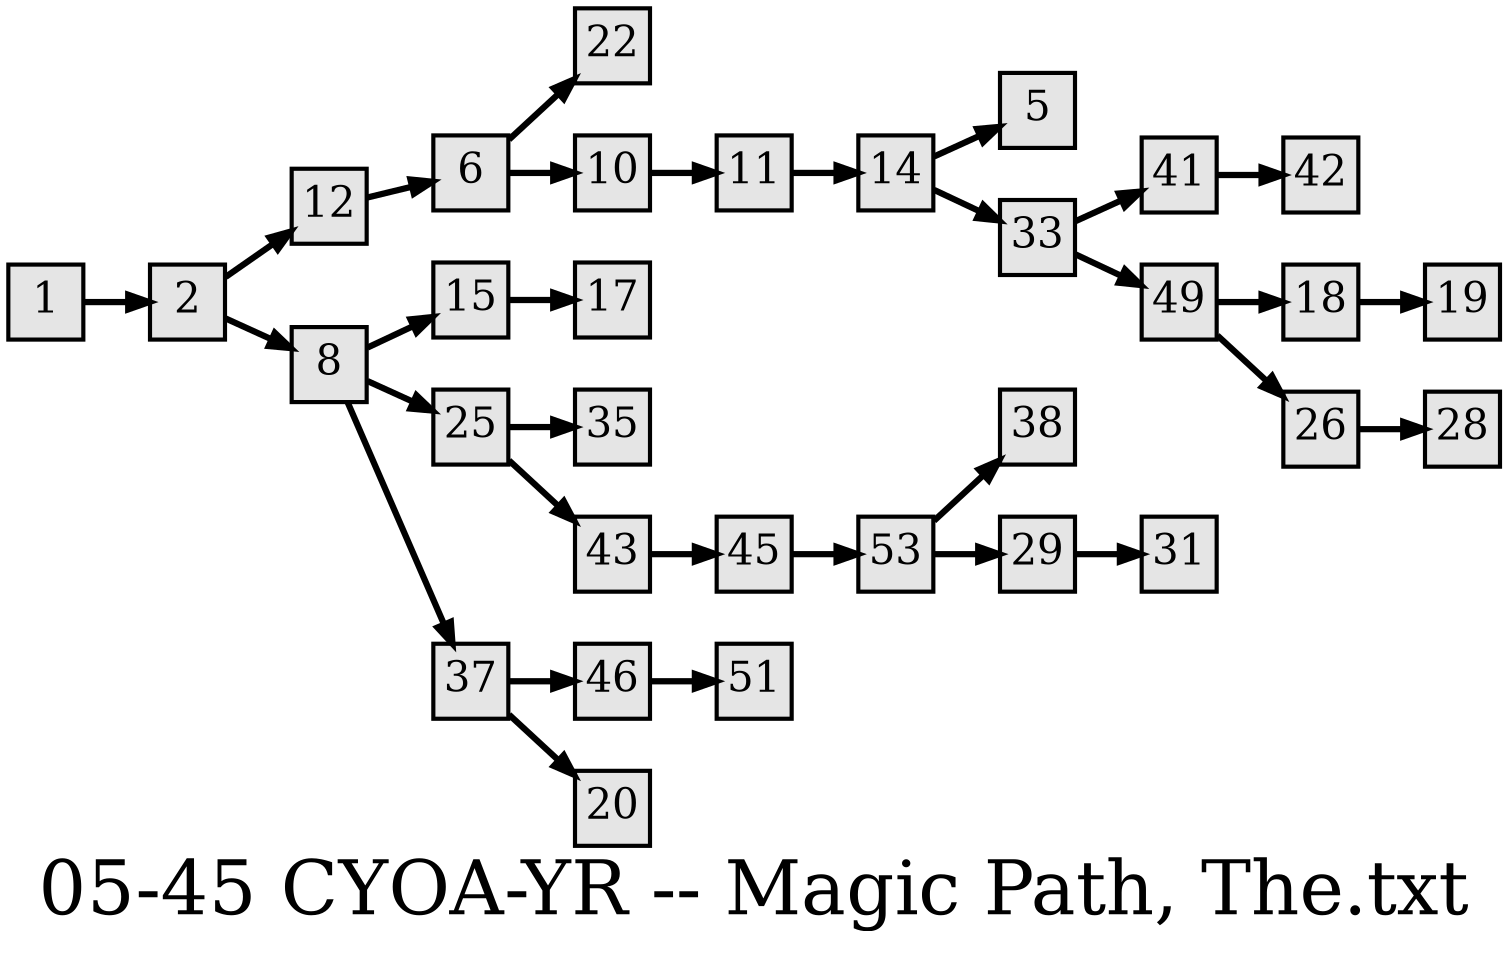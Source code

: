 digraph g{
  graph [ label="05-45 CYOA-YR -- Magic Path, The.txt" rankdir=LR, ordering=out, fontsize=36, nodesep="0.35", ranksep="0.45"];
  node  [shape=rect, penwidth=2, fontsize=20, style=filled, fillcolor=grey90, margin="0,0", labelfloat=true, regular=true, fixedsize=true];
  edge  [labelfloat=true, penwidth=3, fontsize=12];

  1 -> 2;
  2 -> 12;
  2 -> 8;
  6 -> 22;
  6 -> 10;
  8 -> 15;
  8 -> 25;
  8 -> 37;
  10 -> 11;
  11 -> 14;
  12 -> 6;
  14 -> 5;
  14 -> 33;
  15 -> 17;
  18 -> 19;
  25 -> 35;
  25 -> 43;
  26 -> 28;
  29 -> 31;
  33 -> 41;
  33 -> 49;
  37 -> 46;
  37 -> 20;
  41 -> 42;
  43 -> 45;
  45 -> 53;
  46 -> 51;
  49 -> 18;
  49 -> 26;
  53 -> 38;
  53 -> 29;
}

